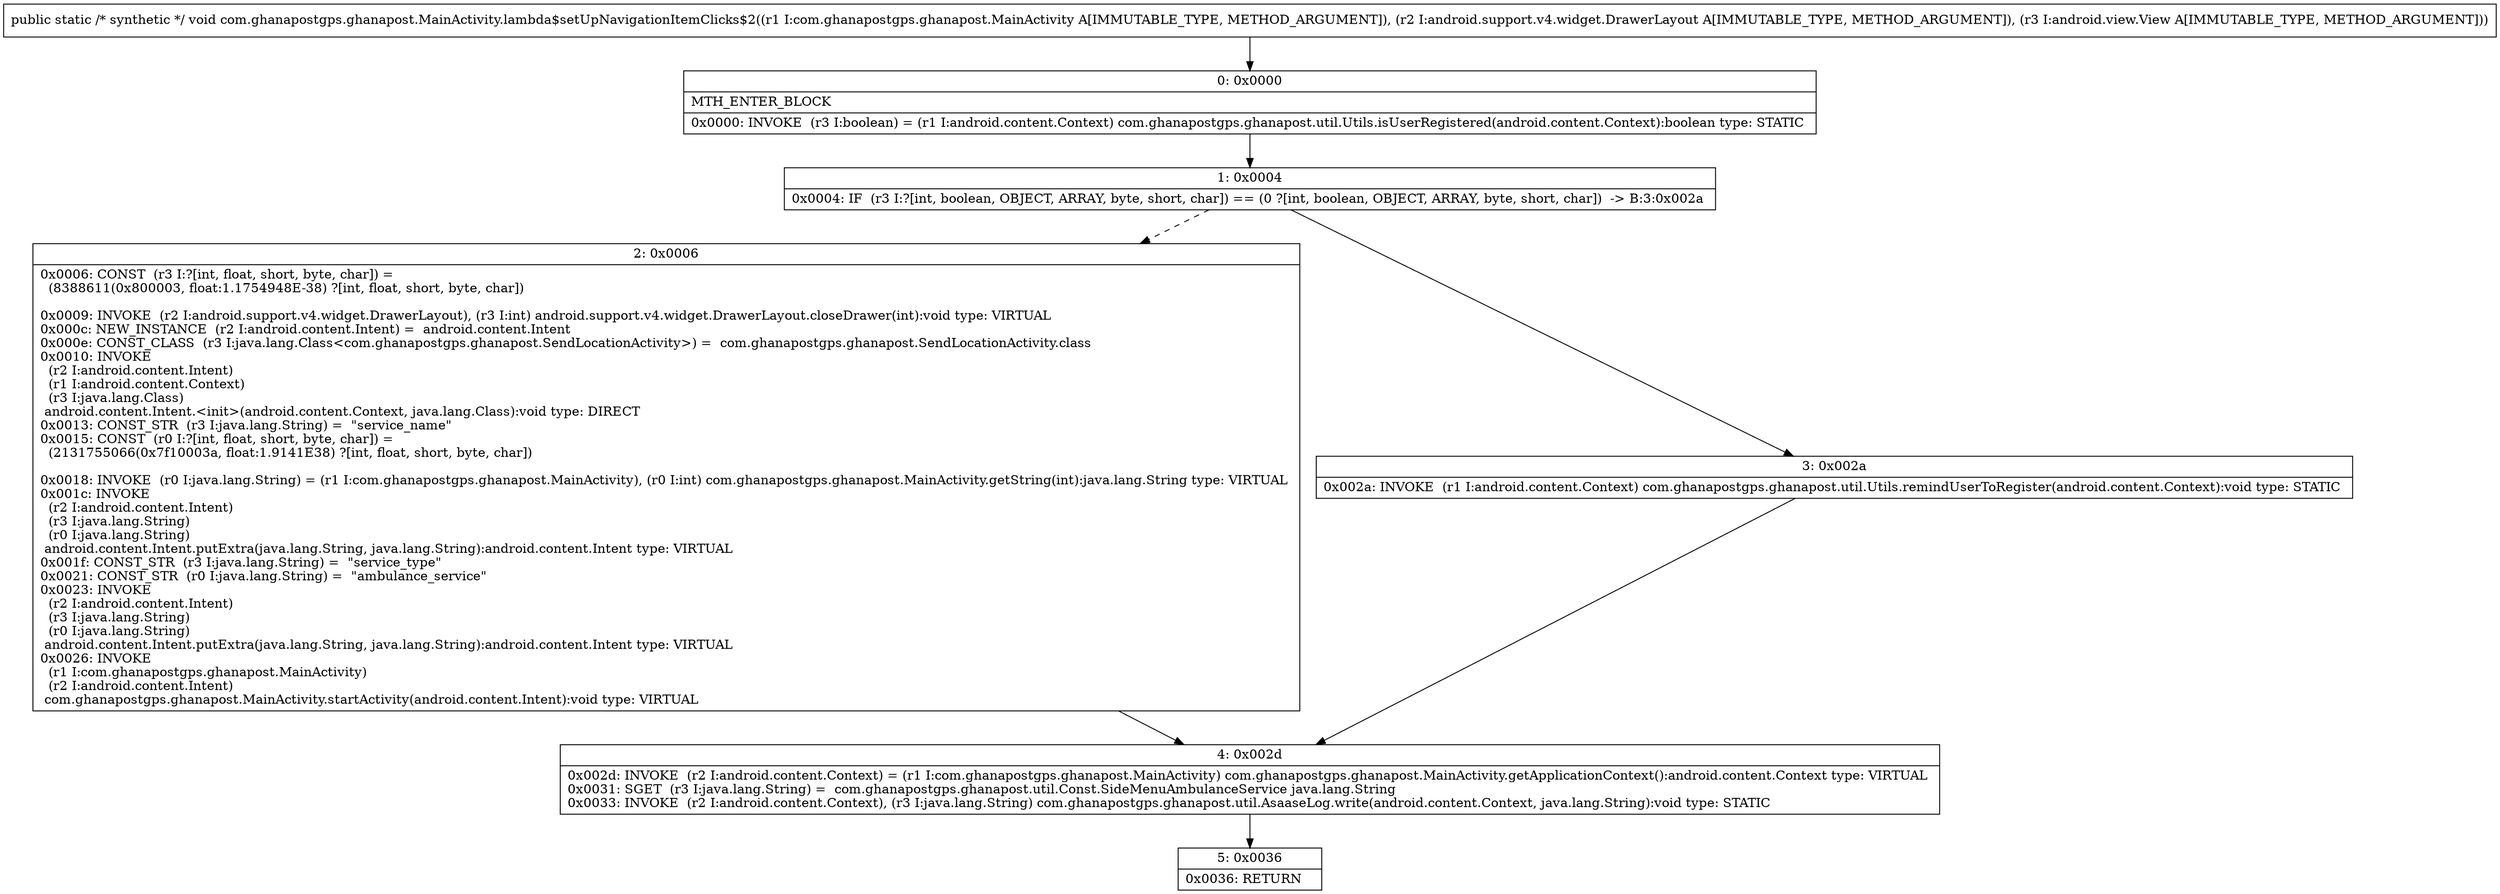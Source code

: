 digraph "CFG forcom.ghanapostgps.ghanapost.MainActivity.lambda$setUpNavigationItemClicks$2(Lcom\/ghanapostgps\/ghanapost\/MainActivity;Landroid\/support\/v4\/widget\/DrawerLayout;Landroid\/view\/View;)V" {
Node_0 [shape=record,label="{0\:\ 0x0000|MTH_ENTER_BLOCK\l|0x0000: INVOKE  (r3 I:boolean) = (r1 I:android.content.Context) com.ghanapostgps.ghanapost.util.Utils.isUserRegistered(android.content.Context):boolean type: STATIC \l}"];
Node_1 [shape=record,label="{1\:\ 0x0004|0x0004: IF  (r3 I:?[int, boolean, OBJECT, ARRAY, byte, short, char]) == (0 ?[int, boolean, OBJECT, ARRAY, byte, short, char])  \-\> B:3:0x002a \l}"];
Node_2 [shape=record,label="{2\:\ 0x0006|0x0006: CONST  (r3 I:?[int, float, short, byte, char]) = \l  (8388611(0x800003, float:1.1754948E\-38) ?[int, float, short, byte, char])\l \l0x0009: INVOKE  (r2 I:android.support.v4.widget.DrawerLayout), (r3 I:int) android.support.v4.widget.DrawerLayout.closeDrawer(int):void type: VIRTUAL \l0x000c: NEW_INSTANCE  (r2 I:android.content.Intent) =  android.content.Intent \l0x000e: CONST_CLASS  (r3 I:java.lang.Class\<com.ghanapostgps.ghanapost.SendLocationActivity\>) =  com.ghanapostgps.ghanapost.SendLocationActivity.class \l0x0010: INVOKE  \l  (r2 I:android.content.Intent)\l  (r1 I:android.content.Context)\l  (r3 I:java.lang.Class)\l android.content.Intent.\<init\>(android.content.Context, java.lang.Class):void type: DIRECT \l0x0013: CONST_STR  (r3 I:java.lang.String) =  \"service_name\" \l0x0015: CONST  (r0 I:?[int, float, short, byte, char]) = \l  (2131755066(0x7f10003a, float:1.9141E38) ?[int, float, short, byte, char])\l \l0x0018: INVOKE  (r0 I:java.lang.String) = (r1 I:com.ghanapostgps.ghanapost.MainActivity), (r0 I:int) com.ghanapostgps.ghanapost.MainActivity.getString(int):java.lang.String type: VIRTUAL \l0x001c: INVOKE  \l  (r2 I:android.content.Intent)\l  (r3 I:java.lang.String)\l  (r0 I:java.lang.String)\l android.content.Intent.putExtra(java.lang.String, java.lang.String):android.content.Intent type: VIRTUAL \l0x001f: CONST_STR  (r3 I:java.lang.String) =  \"service_type\" \l0x0021: CONST_STR  (r0 I:java.lang.String) =  \"ambulance_service\" \l0x0023: INVOKE  \l  (r2 I:android.content.Intent)\l  (r3 I:java.lang.String)\l  (r0 I:java.lang.String)\l android.content.Intent.putExtra(java.lang.String, java.lang.String):android.content.Intent type: VIRTUAL \l0x0026: INVOKE  \l  (r1 I:com.ghanapostgps.ghanapost.MainActivity)\l  (r2 I:android.content.Intent)\l com.ghanapostgps.ghanapost.MainActivity.startActivity(android.content.Intent):void type: VIRTUAL \l}"];
Node_3 [shape=record,label="{3\:\ 0x002a|0x002a: INVOKE  (r1 I:android.content.Context) com.ghanapostgps.ghanapost.util.Utils.remindUserToRegister(android.content.Context):void type: STATIC \l}"];
Node_4 [shape=record,label="{4\:\ 0x002d|0x002d: INVOKE  (r2 I:android.content.Context) = (r1 I:com.ghanapostgps.ghanapost.MainActivity) com.ghanapostgps.ghanapost.MainActivity.getApplicationContext():android.content.Context type: VIRTUAL \l0x0031: SGET  (r3 I:java.lang.String) =  com.ghanapostgps.ghanapost.util.Const.SideMenuAmbulanceService java.lang.String \l0x0033: INVOKE  (r2 I:android.content.Context), (r3 I:java.lang.String) com.ghanapostgps.ghanapost.util.AsaaseLog.write(android.content.Context, java.lang.String):void type: STATIC \l}"];
Node_5 [shape=record,label="{5\:\ 0x0036|0x0036: RETURN   \l}"];
MethodNode[shape=record,label="{public static \/* synthetic *\/ void com.ghanapostgps.ghanapost.MainActivity.lambda$setUpNavigationItemClicks$2((r1 I:com.ghanapostgps.ghanapost.MainActivity A[IMMUTABLE_TYPE, METHOD_ARGUMENT]), (r2 I:android.support.v4.widget.DrawerLayout A[IMMUTABLE_TYPE, METHOD_ARGUMENT]), (r3 I:android.view.View A[IMMUTABLE_TYPE, METHOD_ARGUMENT])) }"];
MethodNode -> Node_0;
Node_0 -> Node_1;
Node_1 -> Node_2[style=dashed];
Node_1 -> Node_3;
Node_2 -> Node_4;
Node_3 -> Node_4;
Node_4 -> Node_5;
}

